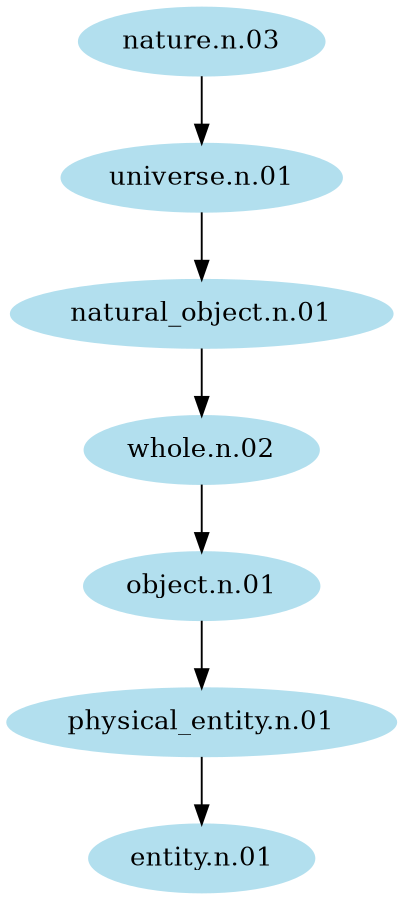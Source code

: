 digraph unix {
	node [color=lightblue2 style=filled]
	size="6,6"
	"nature.n.03" -> "universe.n.01"
	"universe.n.01" -> "natural_object.n.01"
	"natural_object.n.01" -> "whole.n.02"
	"whole.n.02" -> "object.n.01"
	"object.n.01" -> "physical_entity.n.01"
	"physical_entity.n.01" -> "entity.n.01"
}
